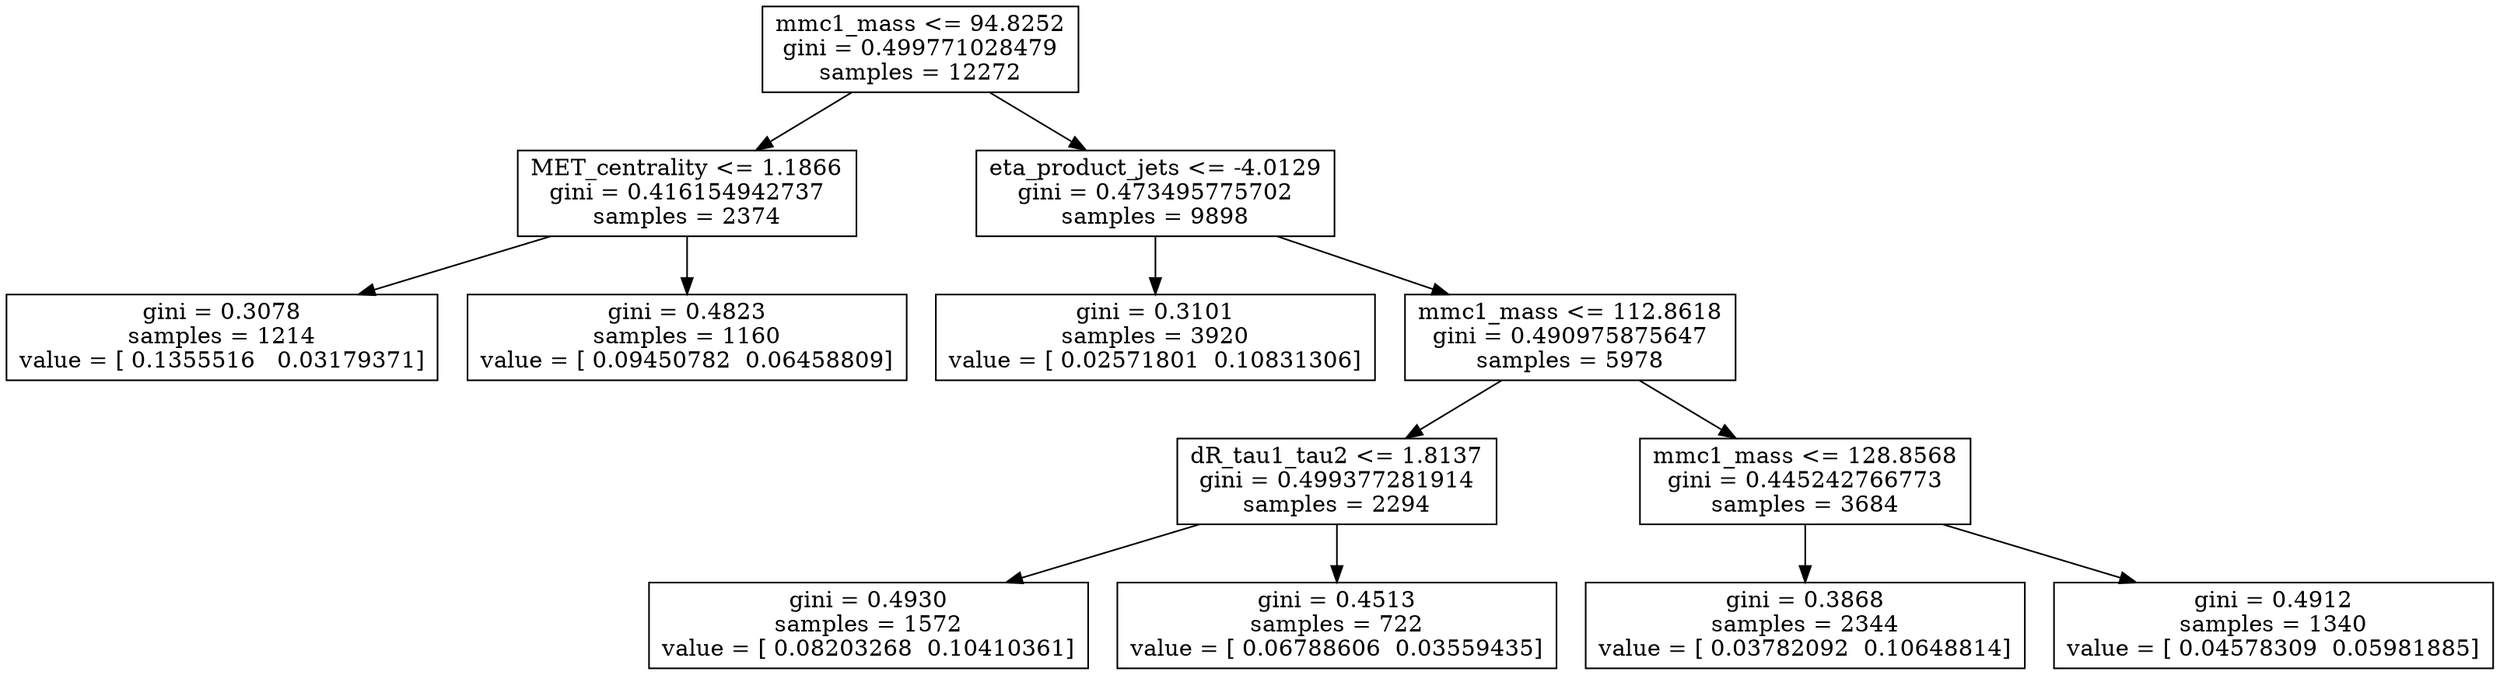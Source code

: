 digraph Tree {
0 [label="mmc1_mass <= 94.8252\ngini = 0.499771028479\nsamples = 12272", shape="box"] ;
1 [label="MET_centrality <= 1.1866\ngini = 0.416154942737\nsamples = 2374", shape="box"] ;
0 -> 1 ;
2 [label="gini = 0.3078\nsamples = 1214\nvalue = [ 0.1355516   0.03179371]", shape="box"] ;
1 -> 2 ;
3 [label="gini = 0.4823\nsamples = 1160\nvalue = [ 0.09450782  0.06458809]", shape="box"] ;
1 -> 3 ;
4 [label="eta_product_jets <= -4.0129\ngini = 0.473495775702\nsamples = 9898", shape="box"] ;
0 -> 4 ;
5 [label="gini = 0.3101\nsamples = 3920\nvalue = [ 0.02571801  0.10831306]", shape="box"] ;
4 -> 5 ;
6 [label="mmc1_mass <= 112.8618\ngini = 0.490975875647\nsamples = 5978", shape="box"] ;
4 -> 6 ;
7 [label="dR_tau1_tau2 <= 1.8137\ngini = 0.499377281914\nsamples = 2294", shape="box"] ;
6 -> 7 ;
8 [label="gini = 0.4930\nsamples = 1572\nvalue = [ 0.08203268  0.10410361]", shape="box"] ;
7 -> 8 ;
9 [label="gini = 0.4513\nsamples = 722\nvalue = [ 0.06788606  0.03559435]", shape="box"] ;
7 -> 9 ;
10 [label="mmc1_mass <= 128.8568\ngini = 0.445242766773\nsamples = 3684", shape="box"] ;
6 -> 10 ;
11 [label="gini = 0.3868\nsamples = 2344\nvalue = [ 0.03782092  0.10648814]", shape="box"] ;
10 -> 11 ;
12 [label="gini = 0.4912\nsamples = 1340\nvalue = [ 0.04578309  0.05981885]", shape="box"] ;
10 -> 12 ;
}